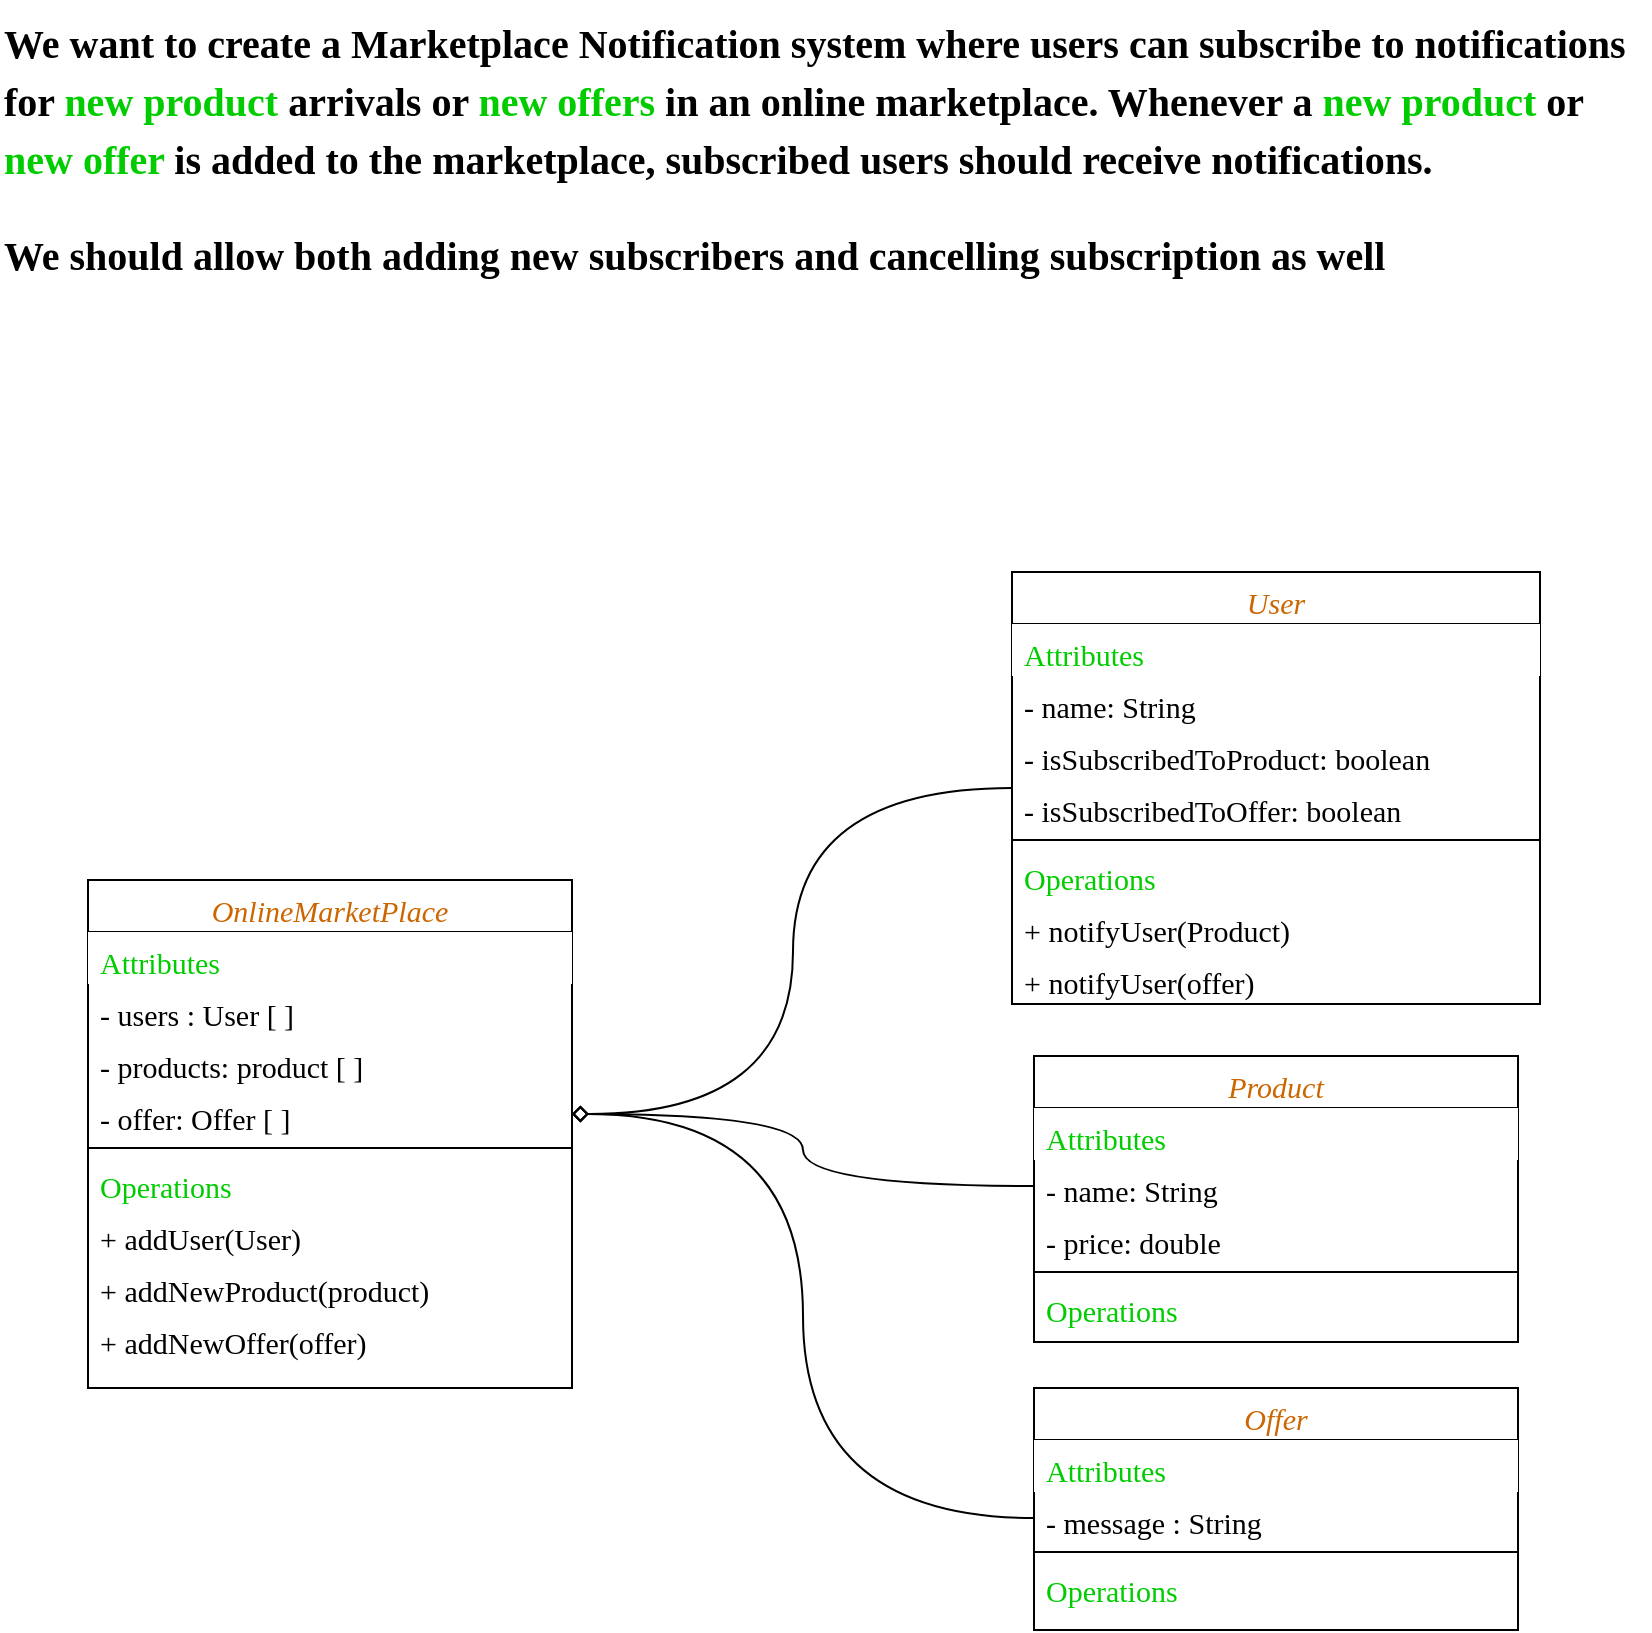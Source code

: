 <mxfile version="26.0.16" pages="2">
  <diagram id="C5RBs43oDa-KdzZeNtuy" name="UML_Before">
    <mxGraphModel dx="1434" dy="1636" grid="1" gridSize="11" guides="1" tooltips="1" connect="1" arrows="1" fold="1" page="0" pageScale="1" pageWidth="827" pageHeight="1169" background="none" math="0" shadow="0">
      <root>
        <mxCell id="WIyWlLk6GJQsqaUBKTNV-0" />
        <mxCell id="WIyWlLk6GJQsqaUBKTNV-1" parent="WIyWlLk6GJQsqaUBKTNV-0" />
        <mxCell id="zkfFHV4jXpPFQw0GAbJ--0" value="OnlineMarketPlace" style="swimlane;fontStyle=2;align=center;verticalAlign=top;childLayout=stackLayout;horizontal=1;startSize=26;horizontalStack=0;resizeParent=1;resizeLast=0;collapsible=1;marginBottom=0;rounded=0;shadow=0;strokeWidth=1;fontSize=15;fontFamily=Comic Sans MS;fontColor=#CC6600;" parent="WIyWlLk6GJQsqaUBKTNV-1" vertex="1">
          <mxGeometry x="121" y="-22" width="242" height="254" as="geometry">
            <mxRectangle x="187" y="76" width="160" height="26" as="alternateBounds" />
          </mxGeometry>
        </mxCell>
        <mxCell id="zkfFHV4jXpPFQw0GAbJ--1" value="Attributes" style="text;align=left;verticalAlign=top;spacingLeft=4;spacingRight=4;overflow=hidden;rotatable=0;points=[[0,0.5],[1,0.5]];portConstraint=eastwest;rounded=0;fontSize=15;fontFamily=Comic Sans MS;fillColor=default;fontColor=#00CC00;" parent="zkfFHV4jXpPFQw0GAbJ--0" vertex="1">
          <mxGeometry y="26" width="242" height="26" as="geometry" />
        </mxCell>
        <mxCell id="3KeRLlrkiuQNYepUJtBw-24" value="- users : User [ ]" style="text;align=left;verticalAlign=top;spacingLeft=4;spacingRight=4;overflow=hidden;rotatable=0;points=[[0,0.5],[1,0.5]];portConstraint=eastwest;rounded=0;fontSize=15;fontFamily=Comic Sans MS;" parent="zkfFHV4jXpPFQw0GAbJ--0" vertex="1">
          <mxGeometry y="52" width="242" height="26" as="geometry" />
        </mxCell>
        <mxCell id="zkfFHV4jXpPFQw0GAbJ--2" value="- products: product [ ]" style="text;align=left;verticalAlign=top;spacingLeft=4;spacingRight=4;overflow=hidden;rotatable=0;points=[[0,0.5],[1,0.5]];portConstraint=eastwest;rounded=0;shadow=0;html=0;fontSize=15;fontFamily=Comic Sans MS;" parent="zkfFHV4jXpPFQw0GAbJ--0" vertex="1">
          <mxGeometry y="78" width="242" height="26" as="geometry" />
        </mxCell>
        <mxCell id="zkfFHV4jXpPFQw0GAbJ--3" value="- offer: Offer [ ]" style="text;align=left;verticalAlign=top;spacingLeft=4;spacingRight=4;overflow=hidden;rotatable=0;points=[[0,0.5],[1,0.5]];portConstraint=eastwest;rounded=0;shadow=0;html=0;fontSize=15;fontFamily=Comic Sans MS;" parent="zkfFHV4jXpPFQw0GAbJ--0" vertex="1">
          <mxGeometry y="104" width="242" height="26" as="geometry" />
        </mxCell>
        <mxCell id="zkfFHV4jXpPFQw0GAbJ--4" value="" style="line;html=1;strokeWidth=1;align=left;verticalAlign=middle;spacingTop=-1;spacingLeft=3;spacingRight=3;rotatable=0;labelPosition=right;points=[];portConstraint=eastwest;rounded=0;fontSize=15;fontFamily=Comic Sans MS;" parent="zkfFHV4jXpPFQw0GAbJ--0" vertex="1">
          <mxGeometry y="130" width="242" height="8" as="geometry" />
        </mxCell>
        <mxCell id="zkfFHV4jXpPFQw0GAbJ--5" value="Operations&#xa;" style="text;align=left;verticalAlign=top;spacingLeft=4;spacingRight=4;overflow=hidden;rotatable=0;points=[[0,0.5],[1,0.5]];portConstraint=eastwest;rounded=0;fontSize=15;fontFamily=Comic Sans MS;fontColor=#00CC00;" parent="zkfFHV4jXpPFQw0GAbJ--0" vertex="1">
          <mxGeometry y="138" width="242" height="26" as="geometry" />
        </mxCell>
        <mxCell id="3KeRLlrkiuQNYepUJtBw-3" value="+ addUser(User)&#xa;" style="text;align=left;verticalAlign=top;spacingLeft=4;spacingRight=4;overflow=hidden;rotatable=0;points=[[0,0.5],[1,0.5]];portConstraint=eastwest;rounded=0;fontSize=15;fontFamily=Comic Sans MS;" parent="zkfFHV4jXpPFQw0GAbJ--0" vertex="1">
          <mxGeometry y="164" width="242" height="26" as="geometry" />
        </mxCell>
        <mxCell id="3KeRLlrkiuQNYepUJtBw-5" value="+ addNewProduct(product)&#xa;" style="text;align=left;verticalAlign=top;spacingLeft=4;spacingRight=4;overflow=hidden;rotatable=0;points=[[0,0.5],[1,0.5]];portConstraint=eastwest;rounded=0;fontSize=15;fontFamily=Comic Sans MS;" parent="zkfFHV4jXpPFQw0GAbJ--0" vertex="1">
          <mxGeometry y="190" width="242" height="26" as="geometry" />
        </mxCell>
        <mxCell id="3KeRLlrkiuQNYepUJtBw-4" value="+ addNewOffer(offer)" style="text;align=left;verticalAlign=top;spacingLeft=4;spacingRight=4;overflow=hidden;rotatable=0;points=[[0,0.5],[1,0.5]];portConstraint=eastwest;rounded=0;fontSize=15;fontFamily=Comic Sans MS;" parent="zkfFHV4jXpPFQw0GAbJ--0" vertex="1">
          <mxGeometry y="216" width="242" height="26" as="geometry" />
        </mxCell>
        <mxCell id="3KeRLlrkiuQNYepUJtBw-35" value="User" style="swimlane;fontStyle=2;align=center;verticalAlign=top;childLayout=stackLayout;horizontal=1;startSize=26;horizontalStack=0;resizeParent=1;resizeLast=0;collapsible=1;marginBottom=0;rounded=0;shadow=0;strokeWidth=1;fontSize=15;fontFamily=Comic Sans MS;fontColor=#CC6600;" parent="WIyWlLk6GJQsqaUBKTNV-1" vertex="1">
          <mxGeometry x="583" y="-176" width="264" height="216" as="geometry">
            <mxRectangle x="187" y="76" width="160" height="26" as="alternateBounds" />
          </mxGeometry>
        </mxCell>
        <mxCell id="3KeRLlrkiuQNYepUJtBw-36" value="Attributes" style="text;align=left;verticalAlign=top;spacingLeft=4;spacingRight=4;overflow=hidden;rotatable=0;points=[[0,0.5],[1,0.5]];portConstraint=eastwest;rounded=0;fontSize=15;fontFamily=Comic Sans MS;fillColor=default;fontColor=#00CC00;" parent="3KeRLlrkiuQNYepUJtBw-35" vertex="1">
          <mxGeometry y="26" width="264" height="26" as="geometry" />
        </mxCell>
        <mxCell id="3KeRLlrkiuQNYepUJtBw-66" value="- name: String" style="text;align=left;verticalAlign=top;spacingLeft=4;spacingRight=4;overflow=hidden;rotatable=0;points=[[0,0.5],[1,0.5]];portConstraint=eastwest;rounded=0;fontSize=15;fontFamily=Comic Sans MS;" parent="3KeRLlrkiuQNYepUJtBw-35" vertex="1">
          <mxGeometry y="52" width="264" height="26" as="geometry" />
        </mxCell>
        <mxCell id="3KeRLlrkiuQNYepUJtBw-67" value="- isSubscribedToProduct: boolean" style="text;align=left;verticalAlign=top;spacingLeft=4;spacingRight=4;overflow=hidden;rotatable=0;points=[[0,0.5],[1,0.5]];portConstraint=eastwest;rounded=0;fontSize=15;fontFamily=Comic Sans MS;" parent="3KeRLlrkiuQNYepUJtBw-35" vertex="1">
          <mxGeometry y="78" width="264" height="26" as="geometry" />
        </mxCell>
        <mxCell id="3KeRLlrkiuQNYepUJtBw-37" value="- isSubscribedToOffer: boolean" style="text;align=left;verticalAlign=top;spacingLeft=4;spacingRight=4;overflow=hidden;rotatable=0;points=[[0,0.5],[1,0.5]];portConstraint=eastwest;rounded=0;fontSize=15;fontFamily=Comic Sans MS;" parent="3KeRLlrkiuQNYepUJtBw-35" vertex="1">
          <mxGeometry y="104" width="264" height="26" as="geometry" />
        </mxCell>
        <mxCell id="3KeRLlrkiuQNYepUJtBw-40" value="" style="line;html=1;strokeWidth=1;align=left;verticalAlign=middle;spacingTop=-1;spacingLeft=3;spacingRight=3;rotatable=0;labelPosition=right;points=[];portConstraint=eastwest;rounded=0;fontSize=15;fontFamily=Comic Sans MS;" parent="3KeRLlrkiuQNYepUJtBw-35" vertex="1">
          <mxGeometry y="130" width="264" height="8" as="geometry" />
        </mxCell>
        <mxCell id="3KeRLlrkiuQNYepUJtBw-41" value="Operations&#xa;" style="text;align=left;verticalAlign=top;spacingLeft=4;spacingRight=4;overflow=hidden;rotatable=0;points=[[0,0.5],[1,0.5]];portConstraint=eastwest;rounded=0;fontSize=15;fontFamily=Comic Sans MS;fontColor=#00CC00;" parent="3KeRLlrkiuQNYepUJtBw-35" vertex="1">
          <mxGeometry y="138" width="264" height="26" as="geometry" />
        </mxCell>
        <mxCell id="3KeRLlrkiuQNYepUJtBw-42" value="+ notifyUser(Product)" style="text;align=left;verticalAlign=top;spacingLeft=4;spacingRight=4;overflow=hidden;rotatable=0;points=[[0,0.5],[1,0.5]];portConstraint=eastwest;rounded=0;fontSize=15;fontFamily=Comic Sans MS;" parent="3KeRLlrkiuQNYepUJtBw-35" vertex="1">
          <mxGeometry y="164" width="264" height="26" as="geometry" />
        </mxCell>
        <mxCell id="3KeRLlrkiuQNYepUJtBw-45" value="+ notifyUser(offer)" style="text;align=left;verticalAlign=top;spacingLeft=4;spacingRight=4;overflow=hidden;rotatable=0;points=[[0,0.5],[1,0.5]];portConstraint=eastwest;rounded=0;fontSize=15;fontFamily=Comic Sans MS;" parent="3KeRLlrkiuQNYepUJtBw-35" vertex="1">
          <mxGeometry y="190" width="264" height="26" as="geometry" />
        </mxCell>
        <mxCell id="3KeRLlrkiuQNYepUJtBw-46" value="Product" style="swimlane;fontStyle=2;align=center;verticalAlign=top;childLayout=stackLayout;horizontal=1;startSize=26;horizontalStack=0;resizeParent=1;resizeLast=0;collapsible=1;marginBottom=0;rounded=0;shadow=0;strokeWidth=1;fontSize=15;fontFamily=Comic Sans MS;fontColor=#CC6600;" parent="WIyWlLk6GJQsqaUBKTNV-1" vertex="1">
          <mxGeometry x="594" y="66" width="242" height="143" as="geometry">
            <mxRectangle x="187" y="76" width="160" height="26" as="alternateBounds" />
          </mxGeometry>
        </mxCell>
        <mxCell id="3KeRLlrkiuQNYepUJtBw-47" value="Attributes" style="text;align=left;verticalAlign=top;spacingLeft=4;spacingRight=4;overflow=hidden;rotatable=0;points=[[0,0.5],[1,0.5]];portConstraint=eastwest;rounded=0;fontSize=15;fontFamily=Comic Sans MS;fillColor=default;fontColor=#00CC00;" parent="3KeRLlrkiuQNYepUJtBw-46" vertex="1">
          <mxGeometry y="26" width="242" height="26" as="geometry" />
        </mxCell>
        <mxCell id="3KeRLlrkiuQNYepUJtBw-48" value="- name: String" style="text;align=left;verticalAlign=top;spacingLeft=4;spacingRight=4;overflow=hidden;rotatable=0;points=[[0,0.5],[1,0.5]];portConstraint=eastwest;rounded=0;fontSize=15;fontFamily=Comic Sans MS;" parent="3KeRLlrkiuQNYepUJtBw-46" vertex="1">
          <mxGeometry y="52" width="242" height="26" as="geometry" />
        </mxCell>
        <mxCell id="3KeRLlrkiuQNYepUJtBw-53" value="- price: double" style="text;align=left;verticalAlign=top;spacingLeft=4;spacingRight=4;overflow=hidden;rotatable=0;points=[[0,0.5],[1,0.5]];portConstraint=eastwest;rounded=0;fontSize=15;fontFamily=Comic Sans MS;" parent="3KeRLlrkiuQNYepUJtBw-46" vertex="1">
          <mxGeometry y="78" width="242" height="26" as="geometry" />
        </mxCell>
        <mxCell id="3KeRLlrkiuQNYepUJtBw-49" value="" style="line;html=1;strokeWidth=1;align=left;verticalAlign=middle;spacingTop=-1;spacingLeft=3;spacingRight=3;rotatable=0;labelPosition=right;points=[];portConstraint=eastwest;rounded=0;fontSize=15;fontFamily=Comic Sans MS;" parent="3KeRLlrkiuQNYepUJtBw-46" vertex="1">
          <mxGeometry y="104" width="242" height="8" as="geometry" />
        </mxCell>
        <mxCell id="3KeRLlrkiuQNYepUJtBw-50" value="Operations&#xa;" style="text;align=left;verticalAlign=top;spacingLeft=4;spacingRight=4;overflow=hidden;rotatable=0;points=[[0,0.5],[1,0.5]];portConstraint=eastwest;rounded=0;fontSize=15;fontFamily=Comic Sans MS;fontColor=#00CC00;" parent="3KeRLlrkiuQNYepUJtBw-46" vertex="1">
          <mxGeometry y="112" width="242" height="26" as="geometry" />
        </mxCell>
        <mxCell id="3KeRLlrkiuQNYepUJtBw-54" value="Offer" style="swimlane;fontStyle=2;align=center;verticalAlign=top;childLayout=stackLayout;horizontal=1;startSize=26;horizontalStack=0;resizeParent=1;resizeLast=0;collapsible=1;marginBottom=0;rounded=0;shadow=0;strokeWidth=1;fontSize=15;fontFamily=Comic Sans MS;fontColor=#CC6600;" parent="WIyWlLk6GJQsqaUBKTNV-1" vertex="1">
          <mxGeometry x="594" y="232" width="242" height="121" as="geometry">
            <mxRectangle x="187" y="76" width="160" height="26" as="alternateBounds" />
          </mxGeometry>
        </mxCell>
        <mxCell id="3KeRLlrkiuQNYepUJtBw-55" value="Attributes" style="text;align=left;verticalAlign=top;spacingLeft=4;spacingRight=4;overflow=hidden;rotatable=0;points=[[0,0.5],[1,0.5]];portConstraint=eastwest;rounded=0;fontSize=15;fontFamily=Comic Sans MS;fillColor=default;fontColor=#00CC00;" parent="3KeRLlrkiuQNYepUJtBw-54" vertex="1">
          <mxGeometry y="26" width="242" height="26" as="geometry" />
        </mxCell>
        <mxCell id="3KeRLlrkiuQNYepUJtBw-56" value="- message : String" style="text;align=left;verticalAlign=top;spacingLeft=4;spacingRight=4;overflow=hidden;rotatable=0;points=[[0,0.5],[1,0.5]];portConstraint=eastwest;rounded=0;fontSize=15;fontFamily=Comic Sans MS;" parent="3KeRLlrkiuQNYepUJtBw-54" vertex="1">
          <mxGeometry y="52" width="242" height="26" as="geometry" />
        </mxCell>
        <mxCell id="3KeRLlrkiuQNYepUJtBw-58" value="" style="line;html=1;strokeWidth=1;align=left;verticalAlign=middle;spacingTop=-1;spacingLeft=3;spacingRight=3;rotatable=0;labelPosition=right;points=[];portConstraint=eastwest;rounded=0;fontSize=15;fontFamily=Comic Sans MS;" parent="3KeRLlrkiuQNYepUJtBw-54" vertex="1">
          <mxGeometry y="78" width="242" height="8" as="geometry" />
        </mxCell>
        <mxCell id="3KeRLlrkiuQNYepUJtBw-59" value="Operations&#xa;" style="text;align=left;verticalAlign=top;spacingLeft=4;spacingRight=4;overflow=hidden;rotatable=0;points=[[0,0.5],[1,0.5]];portConstraint=eastwest;rounded=0;fontSize=15;fontFamily=Comic Sans MS;fontColor=#00CC00;" parent="3KeRLlrkiuQNYepUJtBw-54" vertex="1">
          <mxGeometry y="86" width="242" height="26" as="geometry" />
        </mxCell>
        <mxCell id="3KeRLlrkiuQNYepUJtBw-61" style="rounded=0;orthogonalLoop=1;jettySize=auto;html=1;entryX=0;entryY=0.5;entryDx=0;entryDy=0;elbow=vertical;exitX=1;exitY=0.5;exitDx=0;exitDy=0;startArrow=diamond;startFill=0;endArrow=none;edgeStyle=orthogonalEdgeStyle;curved=1;" parent="WIyWlLk6GJQsqaUBKTNV-1" source="zkfFHV4jXpPFQw0GAbJ--3" target="3KeRLlrkiuQNYepUJtBw-48" edge="1">
          <mxGeometry relative="1" as="geometry" />
        </mxCell>
        <mxCell id="3KeRLlrkiuQNYepUJtBw-62" style="edgeStyle=orthogonalEdgeStyle;rounded=0;orthogonalLoop=1;jettySize=auto;html=1;entryX=0;entryY=0.5;entryDx=0;entryDy=0;startArrow=diamond;startFill=0;endArrow=none;curved=1;" parent="WIyWlLk6GJQsqaUBKTNV-1" source="zkfFHV4jXpPFQw0GAbJ--3" target="3KeRLlrkiuQNYepUJtBw-56" edge="1">
          <mxGeometry relative="1" as="geometry" />
        </mxCell>
        <mxCell id="3KeRLlrkiuQNYepUJtBw-64" style="edgeStyle=orthogonalEdgeStyle;rounded=0;orthogonalLoop=1;jettySize=auto;html=1;entryX=0;entryY=0.5;entryDx=0;entryDy=0;startArrow=diamond;startFill=0;endArrow=none;curved=1;" parent="WIyWlLk6GJQsqaUBKTNV-1" target="3KeRLlrkiuQNYepUJtBw-35" edge="1">
          <mxGeometry relative="1" as="geometry">
            <mxPoint x="363" y="95" as="sourcePoint" />
          </mxGeometry>
        </mxCell>
        <mxCell id="0Ru8_OLPgsFXmGohVCBx-3" value="&lt;h1 style=&quot;margin-top: 0px;&quot;&gt;&lt;font style=&quot;font-size: 20px;&quot; face=&quot;Comic Sans MS&quot;&gt;&lt;span style=&quot;&quot; class=&quot;fontstyle0&quot;&gt;We want to create a Marketplace Notification system where &lt;/span&gt;&lt;span style=&quot;&quot; class=&quot;fontstyle2&quot;&gt;users can subscribe to notifications for &lt;font style=&quot;color: rgb(0, 204, 0);&quot;&gt;new product&lt;/font&gt; arrivals or &lt;font style=&quot;color: rgb(0, 204, 0);&quot;&gt;new offers&lt;/font&gt; &lt;/span&gt;&lt;span style=&quot;&quot; class=&quot;fontstyle0&quot;&gt;in an online marketplace. Whenever a &lt;font style=&quot;color: rgb(0, 204, 0);&quot;&gt;new product&lt;/font&gt; or &lt;font style=&quot;color: rgb(0, 204, 0);&quot;&gt;new offer&lt;/font&gt; is added to the marketplace, subscribed users should receive notifications.&lt;p&gt;&lt;/p&gt;We should allow both &lt;/span&gt;&lt;span style=&quot;&quot; class=&quot;fontstyle2&quot;&gt;adding new subscribers and cancelling subscription as well&lt;/span&gt; &lt;br&gt;&lt;/font&gt;&lt;br style=&quot;font-variant-numeric: normal; font-variant-east-asian: normal; font-variant-alternates: normal; font-variant-position: normal; font-variant-emoji: normal; font-weight: normal; line-height: normal; text-align: -webkit-auto; text-size-adjust: auto;&quot;&gt;&lt;/h1&gt;" style="text;html=1;whiteSpace=wrap;overflow=hidden;rounded=0;fillColor=none;" parent="WIyWlLk6GJQsqaUBKTNV-1" vertex="1">
          <mxGeometry x="77" y="-462" width="825" height="198" as="geometry" />
        </mxCell>
      </root>
    </mxGraphModel>
  </diagram>
  <diagram name="UML_After" id="W1SUwxDPVVAyU7ACCyto">
    <mxGraphModel dx="1834" dy="1636" grid="1" gridSize="11" guides="1" tooltips="1" connect="1" arrows="1" fold="1" page="0" pageScale="1" pageWidth="827" pageHeight="1169" background="none" math="0" shadow="0">
      <root>
        <mxCell id="EaSRJzPt7k8wV6ABis8d-0" />
        <mxCell id="EaSRJzPt7k8wV6ABis8d-1" parent="EaSRJzPt7k8wV6ABis8d-0" />
        <mxCell id="EaSRJzPt7k8wV6ABis8d-2" value="OnlineMarketPlace" style="swimlane;fontStyle=2;align=center;verticalAlign=top;childLayout=stackLayout;horizontal=1;startSize=26;horizontalStack=0;resizeParent=1;resizeLast=0;collapsible=1;marginBottom=0;rounded=0;shadow=0;strokeWidth=1;fontSize=15;fontFamily=Comic Sans MS;fontColor=#CC6600;" vertex="1" parent="EaSRJzPt7k8wV6ABis8d-1">
          <mxGeometry x="-143" y="-22" width="242" height="254" as="geometry">
            <mxRectangle x="187" y="76" width="160" height="26" as="alternateBounds" />
          </mxGeometry>
        </mxCell>
        <mxCell id="EaSRJzPt7k8wV6ABis8d-3" value="Attributes" style="text;align=left;verticalAlign=top;spacingLeft=4;spacingRight=4;overflow=hidden;rotatable=0;points=[[0,0.5],[1,0.5]];portConstraint=eastwest;rounded=0;fontSize=15;fontFamily=Comic Sans MS;fillColor=default;fontColor=#00CC00;" vertex="1" parent="EaSRJzPt7k8wV6ABis8d-2">
          <mxGeometry y="26" width="242" height="26" as="geometry" />
        </mxCell>
        <mxCell id="EaSRJzPt7k8wV6ABis8d-4" value="- users : User [ ]" style="text;align=left;verticalAlign=top;spacingLeft=4;spacingRight=4;overflow=hidden;rotatable=0;points=[[0,0.5],[1,0.5]];portConstraint=eastwest;rounded=0;fontSize=15;fontFamily=Comic Sans MS;" vertex="1" parent="EaSRJzPt7k8wV6ABis8d-2">
          <mxGeometry y="52" width="242" height="26" as="geometry" />
        </mxCell>
        <mxCell id="EaSRJzPt7k8wV6ABis8d-5" value="- products: product [ ]" style="text;align=left;verticalAlign=top;spacingLeft=4;spacingRight=4;overflow=hidden;rotatable=0;points=[[0,0.5],[1,0.5]];portConstraint=eastwest;rounded=0;shadow=0;html=0;fontSize=15;fontFamily=Comic Sans MS;" vertex="1" parent="EaSRJzPt7k8wV6ABis8d-2">
          <mxGeometry y="78" width="242" height="26" as="geometry" />
        </mxCell>
        <mxCell id="EaSRJzPt7k8wV6ABis8d-6" value="- offer: Offer [ ]" style="text;align=left;verticalAlign=top;spacingLeft=4;spacingRight=4;overflow=hidden;rotatable=0;points=[[0,0.5],[1,0.5]];portConstraint=eastwest;rounded=0;shadow=0;html=0;fontSize=15;fontFamily=Comic Sans MS;" vertex="1" parent="EaSRJzPt7k8wV6ABis8d-2">
          <mxGeometry y="104" width="242" height="26" as="geometry" />
        </mxCell>
        <mxCell id="EaSRJzPt7k8wV6ABis8d-7" value="" style="line;html=1;strokeWidth=1;align=left;verticalAlign=middle;spacingTop=-1;spacingLeft=3;spacingRight=3;rotatable=0;labelPosition=right;points=[];portConstraint=eastwest;rounded=0;fontSize=15;fontFamily=Comic Sans MS;" vertex="1" parent="EaSRJzPt7k8wV6ABis8d-2">
          <mxGeometry y="130" width="242" height="8" as="geometry" />
        </mxCell>
        <mxCell id="EaSRJzPt7k8wV6ABis8d-8" value="Operations&#xa;" style="text;align=left;verticalAlign=top;spacingLeft=4;spacingRight=4;overflow=hidden;rotatable=0;points=[[0,0.5],[1,0.5]];portConstraint=eastwest;rounded=0;fontSize=15;fontFamily=Comic Sans MS;fontColor=#00CC00;" vertex="1" parent="EaSRJzPt7k8wV6ABis8d-2">
          <mxGeometry y="138" width="242" height="26" as="geometry" />
        </mxCell>
        <mxCell id="EaSRJzPt7k8wV6ABis8d-9" value="+ addUser(User)&#xa;" style="text;align=left;verticalAlign=top;spacingLeft=4;spacingRight=4;overflow=hidden;rotatable=0;points=[[0,0.5],[1,0.5]];portConstraint=eastwest;rounded=0;fontSize=15;fontFamily=Comic Sans MS;" vertex="1" parent="EaSRJzPt7k8wV6ABis8d-2">
          <mxGeometry y="164" width="242" height="26" as="geometry" />
        </mxCell>
        <mxCell id="EaSRJzPt7k8wV6ABis8d-10" value="+ addNewProduct(product)&#xa;" style="text;align=left;verticalAlign=top;spacingLeft=4;spacingRight=4;overflow=hidden;rotatable=0;points=[[0,0.5],[1,0.5]];portConstraint=eastwest;rounded=0;fontSize=15;fontFamily=Comic Sans MS;" vertex="1" parent="EaSRJzPt7k8wV6ABis8d-2">
          <mxGeometry y="190" width="242" height="26" as="geometry" />
        </mxCell>
        <mxCell id="EaSRJzPt7k8wV6ABis8d-11" value="+ addNewOffer(offer)" style="text;align=left;verticalAlign=top;spacingLeft=4;spacingRight=4;overflow=hidden;rotatable=0;points=[[0,0.5],[1,0.5]];portConstraint=eastwest;rounded=0;fontSize=15;fontFamily=Comic Sans MS;" vertex="1" parent="EaSRJzPt7k8wV6ABis8d-2">
          <mxGeometry y="216" width="242" height="26" as="geometry" />
        </mxCell>
        <mxCell id="EaSRJzPt7k8wV6ABis8d-12" value="User" style="swimlane;fontStyle=2;align=center;verticalAlign=top;childLayout=stackLayout;horizontal=1;startSize=26;horizontalStack=0;resizeParent=1;resizeLast=0;collapsible=1;marginBottom=0;rounded=0;shadow=0;strokeWidth=1;fontSize=15;fontFamily=Comic Sans MS;fontColor=#CC6600;" vertex="1" parent="EaSRJzPt7k8wV6ABis8d-1">
          <mxGeometry x="319" y="-176" width="264" height="216" as="geometry">
            <mxRectangle x="187" y="76" width="160" height="26" as="alternateBounds" />
          </mxGeometry>
        </mxCell>
        <mxCell id="EaSRJzPt7k8wV6ABis8d-13" value="Attributes" style="text;align=left;verticalAlign=top;spacingLeft=4;spacingRight=4;overflow=hidden;rotatable=0;points=[[0,0.5],[1,0.5]];portConstraint=eastwest;rounded=0;fontSize=15;fontFamily=Comic Sans MS;fillColor=default;fontColor=#00CC00;" vertex="1" parent="EaSRJzPt7k8wV6ABis8d-12">
          <mxGeometry y="26" width="264" height="26" as="geometry" />
        </mxCell>
        <mxCell id="EaSRJzPt7k8wV6ABis8d-14" value="- name: String" style="text;align=left;verticalAlign=top;spacingLeft=4;spacingRight=4;overflow=hidden;rotatable=0;points=[[0,0.5],[1,0.5]];portConstraint=eastwest;rounded=0;fontSize=15;fontFamily=Comic Sans MS;" vertex="1" parent="EaSRJzPt7k8wV6ABis8d-12">
          <mxGeometry y="52" width="264" height="26" as="geometry" />
        </mxCell>
        <mxCell id="EaSRJzPt7k8wV6ABis8d-15" value="- isSubscribedToProduct: boolean" style="text;align=left;verticalAlign=top;spacingLeft=4;spacingRight=4;overflow=hidden;rotatable=0;points=[[0,0.5],[1,0.5]];portConstraint=eastwest;rounded=0;fontSize=15;fontFamily=Comic Sans MS;" vertex="1" parent="EaSRJzPt7k8wV6ABis8d-12">
          <mxGeometry y="78" width="264" height="26" as="geometry" />
        </mxCell>
        <mxCell id="EaSRJzPt7k8wV6ABis8d-16" value="- isSubscribedToOffer: boolean" style="text;align=left;verticalAlign=top;spacingLeft=4;spacingRight=4;overflow=hidden;rotatable=0;points=[[0,0.5],[1,0.5]];portConstraint=eastwest;rounded=0;fontSize=15;fontFamily=Comic Sans MS;" vertex="1" parent="EaSRJzPt7k8wV6ABis8d-12">
          <mxGeometry y="104" width="264" height="26" as="geometry" />
        </mxCell>
        <mxCell id="EaSRJzPt7k8wV6ABis8d-17" value="" style="line;html=1;strokeWidth=1;align=left;verticalAlign=middle;spacingTop=-1;spacingLeft=3;spacingRight=3;rotatable=0;labelPosition=right;points=[];portConstraint=eastwest;rounded=0;fontSize=15;fontFamily=Comic Sans MS;" vertex="1" parent="EaSRJzPt7k8wV6ABis8d-12">
          <mxGeometry y="130" width="264" height="8" as="geometry" />
        </mxCell>
        <mxCell id="EaSRJzPt7k8wV6ABis8d-18" value="Operations&#xa;" style="text;align=left;verticalAlign=top;spacingLeft=4;spacingRight=4;overflow=hidden;rotatable=0;points=[[0,0.5],[1,0.5]];portConstraint=eastwest;rounded=0;fontSize=15;fontFamily=Comic Sans MS;fontColor=#00CC00;" vertex="1" parent="EaSRJzPt7k8wV6ABis8d-12">
          <mxGeometry y="138" width="264" height="26" as="geometry" />
        </mxCell>
        <mxCell id="EaSRJzPt7k8wV6ABis8d-19" value="+ notifyUser(Product)" style="text;align=left;verticalAlign=top;spacingLeft=4;spacingRight=4;overflow=hidden;rotatable=0;points=[[0,0.5],[1,0.5]];portConstraint=eastwest;rounded=0;fontSize=15;fontFamily=Comic Sans MS;" vertex="1" parent="EaSRJzPt7k8wV6ABis8d-12">
          <mxGeometry y="164" width="264" height="26" as="geometry" />
        </mxCell>
        <mxCell id="EaSRJzPt7k8wV6ABis8d-20" value="+ notifyUser(offer)" style="text;align=left;verticalAlign=top;spacingLeft=4;spacingRight=4;overflow=hidden;rotatable=0;points=[[0,0.5],[1,0.5]];portConstraint=eastwest;rounded=0;fontSize=15;fontFamily=Comic Sans MS;" vertex="1" parent="EaSRJzPt7k8wV6ABis8d-12">
          <mxGeometry y="190" width="264" height="26" as="geometry" />
        </mxCell>
        <mxCell id="EaSRJzPt7k8wV6ABis8d-21" value="Product" style="swimlane;fontStyle=2;align=center;verticalAlign=top;childLayout=stackLayout;horizontal=1;startSize=26;horizontalStack=0;resizeParent=1;resizeLast=0;collapsible=1;marginBottom=0;rounded=0;shadow=0;strokeWidth=1;fontSize=15;fontFamily=Comic Sans MS;fontColor=#CC6600;" vertex="1" parent="EaSRJzPt7k8wV6ABis8d-1">
          <mxGeometry x="330" y="66" width="242" height="143" as="geometry">
            <mxRectangle x="187" y="76" width="160" height="26" as="alternateBounds" />
          </mxGeometry>
        </mxCell>
        <mxCell id="EaSRJzPt7k8wV6ABis8d-22" value="Attributes" style="text;align=left;verticalAlign=top;spacingLeft=4;spacingRight=4;overflow=hidden;rotatable=0;points=[[0,0.5],[1,0.5]];portConstraint=eastwest;rounded=0;fontSize=15;fontFamily=Comic Sans MS;fillColor=default;fontColor=#00CC00;" vertex="1" parent="EaSRJzPt7k8wV6ABis8d-21">
          <mxGeometry y="26" width="242" height="26" as="geometry" />
        </mxCell>
        <mxCell id="EaSRJzPt7k8wV6ABis8d-23" value="- name: String" style="text;align=left;verticalAlign=top;spacingLeft=4;spacingRight=4;overflow=hidden;rotatable=0;points=[[0,0.5],[1,0.5]];portConstraint=eastwest;rounded=0;fontSize=15;fontFamily=Comic Sans MS;" vertex="1" parent="EaSRJzPt7k8wV6ABis8d-21">
          <mxGeometry y="52" width="242" height="26" as="geometry" />
        </mxCell>
        <mxCell id="EaSRJzPt7k8wV6ABis8d-24" value="- price: double" style="text;align=left;verticalAlign=top;spacingLeft=4;spacingRight=4;overflow=hidden;rotatable=0;points=[[0,0.5],[1,0.5]];portConstraint=eastwest;rounded=0;fontSize=15;fontFamily=Comic Sans MS;" vertex="1" parent="EaSRJzPt7k8wV6ABis8d-21">
          <mxGeometry y="78" width="242" height="26" as="geometry" />
        </mxCell>
        <mxCell id="EaSRJzPt7k8wV6ABis8d-25" value="" style="line;html=1;strokeWidth=1;align=left;verticalAlign=middle;spacingTop=-1;spacingLeft=3;spacingRight=3;rotatable=0;labelPosition=right;points=[];portConstraint=eastwest;rounded=0;fontSize=15;fontFamily=Comic Sans MS;" vertex="1" parent="EaSRJzPt7k8wV6ABis8d-21">
          <mxGeometry y="104" width="242" height="8" as="geometry" />
        </mxCell>
        <mxCell id="EaSRJzPt7k8wV6ABis8d-26" value="Operations&#xa;" style="text;align=left;verticalAlign=top;spacingLeft=4;spacingRight=4;overflow=hidden;rotatable=0;points=[[0,0.5],[1,0.5]];portConstraint=eastwest;rounded=0;fontSize=15;fontFamily=Comic Sans MS;fontColor=#00CC00;" vertex="1" parent="EaSRJzPt7k8wV6ABis8d-21">
          <mxGeometry y="112" width="242" height="26" as="geometry" />
        </mxCell>
        <mxCell id="EaSRJzPt7k8wV6ABis8d-27" value="Offer" style="swimlane;fontStyle=2;align=center;verticalAlign=top;childLayout=stackLayout;horizontal=1;startSize=26;horizontalStack=0;resizeParent=1;resizeLast=0;collapsible=1;marginBottom=0;rounded=0;shadow=0;strokeWidth=1;fontSize=15;fontFamily=Comic Sans MS;fontColor=#CC6600;" vertex="1" parent="EaSRJzPt7k8wV6ABis8d-1">
          <mxGeometry x="330" y="232" width="242" height="121" as="geometry">
            <mxRectangle x="187" y="76" width="160" height="26" as="alternateBounds" />
          </mxGeometry>
        </mxCell>
        <mxCell id="EaSRJzPt7k8wV6ABis8d-28" value="Attributes" style="text;align=left;verticalAlign=top;spacingLeft=4;spacingRight=4;overflow=hidden;rotatable=0;points=[[0,0.5],[1,0.5]];portConstraint=eastwest;rounded=0;fontSize=15;fontFamily=Comic Sans MS;fillColor=default;fontColor=#00CC00;" vertex="1" parent="EaSRJzPt7k8wV6ABis8d-27">
          <mxGeometry y="26" width="242" height="26" as="geometry" />
        </mxCell>
        <mxCell id="EaSRJzPt7k8wV6ABis8d-29" value="- message : String" style="text;align=left;verticalAlign=top;spacingLeft=4;spacingRight=4;overflow=hidden;rotatable=0;points=[[0,0.5],[1,0.5]];portConstraint=eastwest;rounded=0;fontSize=15;fontFamily=Comic Sans MS;" vertex="1" parent="EaSRJzPt7k8wV6ABis8d-27">
          <mxGeometry y="52" width="242" height="26" as="geometry" />
        </mxCell>
        <mxCell id="EaSRJzPt7k8wV6ABis8d-30" value="" style="line;html=1;strokeWidth=1;align=left;verticalAlign=middle;spacingTop=-1;spacingLeft=3;spacingRight=3;rotatable=0;labelPosition=right;points=[];portConstraint=eastwest;rounded=0;fontSize=15;fontFamily=Comic Sans MS;" vertex="1" parent="EaSRJzPt7k8wV6ABis8d-27">
          <mxGeometry y="78" width="242" height="8" as="geometry" />
        </mxCell>
        <mxCell id="EaSRJzPt7k8wV6ABis8d-31" value="Operations&#xa;" style="text;align=left;verticalAlign=top;spacingLeft=4;spacingRight=4;overflow=hidden;rotatable=0;points=[[0,0.5],[1,0.5]];portConstraint=eastwest;rounded=0;fontSize=15;fontFamily=Comic Sans MS;fontColor=#00CC00;" vertex="1" parent="EaSRJzPt7k8wV6ABis8d-27">
          <mxGeometry y="86" width="242" height="26" as="geometry" />
        </mxCell>
        <mxCell id="EaSRJzPt7k8wV6ABis8d-32" style="rounded=0;orthogonalLoop=1;jettySize=auto;html=1;entryX=0;entryY=0.5;entryDx=0;entryDy=0;elbow=vertical;exitX=1;exitY=0.5;exitDx=0;exitDy=0;startArrow=diamond;startFill=0;endArrow=none;edgeStyle=orthogonalEdgeStyle;curved=1;" edge="1" parent="EaSRJzPt7k8wV6ABis8d-1" source="EaSRJzPt7k8wV6ABis8d-6" target="EaSRJzPt7k8wV6ABis8d-23">
          <mxGeometry relative="1" as="geometry" />
        </mxCell>
        <mxCell id="EaSRJzPt7k8wV6ABis8d-33" style="edgeStyle=orthogonalEdgeStyle;rounded=0;orthogonalLoop=1;jettySize=auto;html=1;entryX=0;entryY=0.5;entryDx=0;entryDy=0;startArrow=diamond;startFill=0;endArrow=none;curved=1;" edge="1" parent="EaSRJzPt7k8wV6ABis8d-1" source="EaSRJzPt7k8wV6ABis8d-6" target="EaSRJzPt7k8wV6ABis8d-29">
          <mxGeometry relative="1" as="geometry" />
        </mxCell>
        <mxCell id="EaSRJzPt7k8wV6ABis8d-34" style="edgeStyle=orthogonalEdgeStyle;rounded=0;orthogonalLoop=1;jettySize=auto;html=1;entryX=0;entryY=0.5;entryDx=0;entryDy=0;startArrow=diamond;startFill=0;endArrow=none;curved=1;" edge="1" parent="EaSRJzPt7k8wV6ABis8d-1" target="EaSRJzPt7k8wV6ABis8d-12">
          <mxGeometry relative="1" as="geometry">
            <mxPoint x="99" y="95" as="sourcePoint" />
          </mxGeometry>
        </mxCell>
        <mxCell id="EaSRJzPt7k8wV6ABis8d-35" value="&lt;h1 style=&quot;margin-top: 0px;&quot;&gt;&lt;font style=&quot;font-size: 20px;&quot; face=&quot;Comic Sans MS&quot;&gt;&lt;span style=&quot;&quot; class=&quot;fontstyle0&quot;&gt;We want to create a Marketplace Notification system where &lt;/span&gt;&lt;span style=&quot;&quot; class=&quot;fontstyle2&quot;&gt;users can subscribe to notifications for &lt;font style=&quot;color: rgb(0, 204, 0);&quot;&gt;new product&lt;/font&gt; arrivals or &lt;font style=&quot;color: rgb(0, 204, 0);&quot;&gt;new offers&lt;/font&gt; &lt;/span&gt;&lt;span style=&quot;&quot; class=&quot;fontstyle0&quot;&gt;in an online marketplace. Whenever a &lt;font style=&quot;color: rgb(0, 204, 0);&quot;&gt;new product&lt;/font&gt; or &lt;font style=&quot;color: rgb(0, 204, 0);&quot;&gt;new offer&lt;/font&gt; is added to the marketplace, subscribed users should receive notifications.&lt;p&gt;&lt;/p&gt;We should allow both &lt;/span&gt;&lt;span style=&quot;&quot; class=&quot;fontstyle2&quot;&gt;adding new subscribers and cancelling subscription as well&lt;/span&gt; &lt;br&gt;&lt;/font&gt;&lt;br style=&quot;font-variant-numeric: normal; font-variant-east-asian: normal; font-variant-alternates: normal; font-variant-position: normal; font-variant-emoji: normal; font-weight: normal; line-height: normal; text-align: -webkit-auto; text-size-adjust: auto;&quot;&gt;&lt;/h1&gt;" style="text;html=1;whiteSpace=wrap;overflow=hidden;rounded=0;fillColor=none;" vertex="1" parent="EaSRJzPt7k8wV6ABis8d-1">
          <mxGeometry x="77" y="-462" width="825" height="198" as="geometry" />
        </mxCell>
      </root>
    </mxGraphModel>
  </diagram>
</mxfile>
